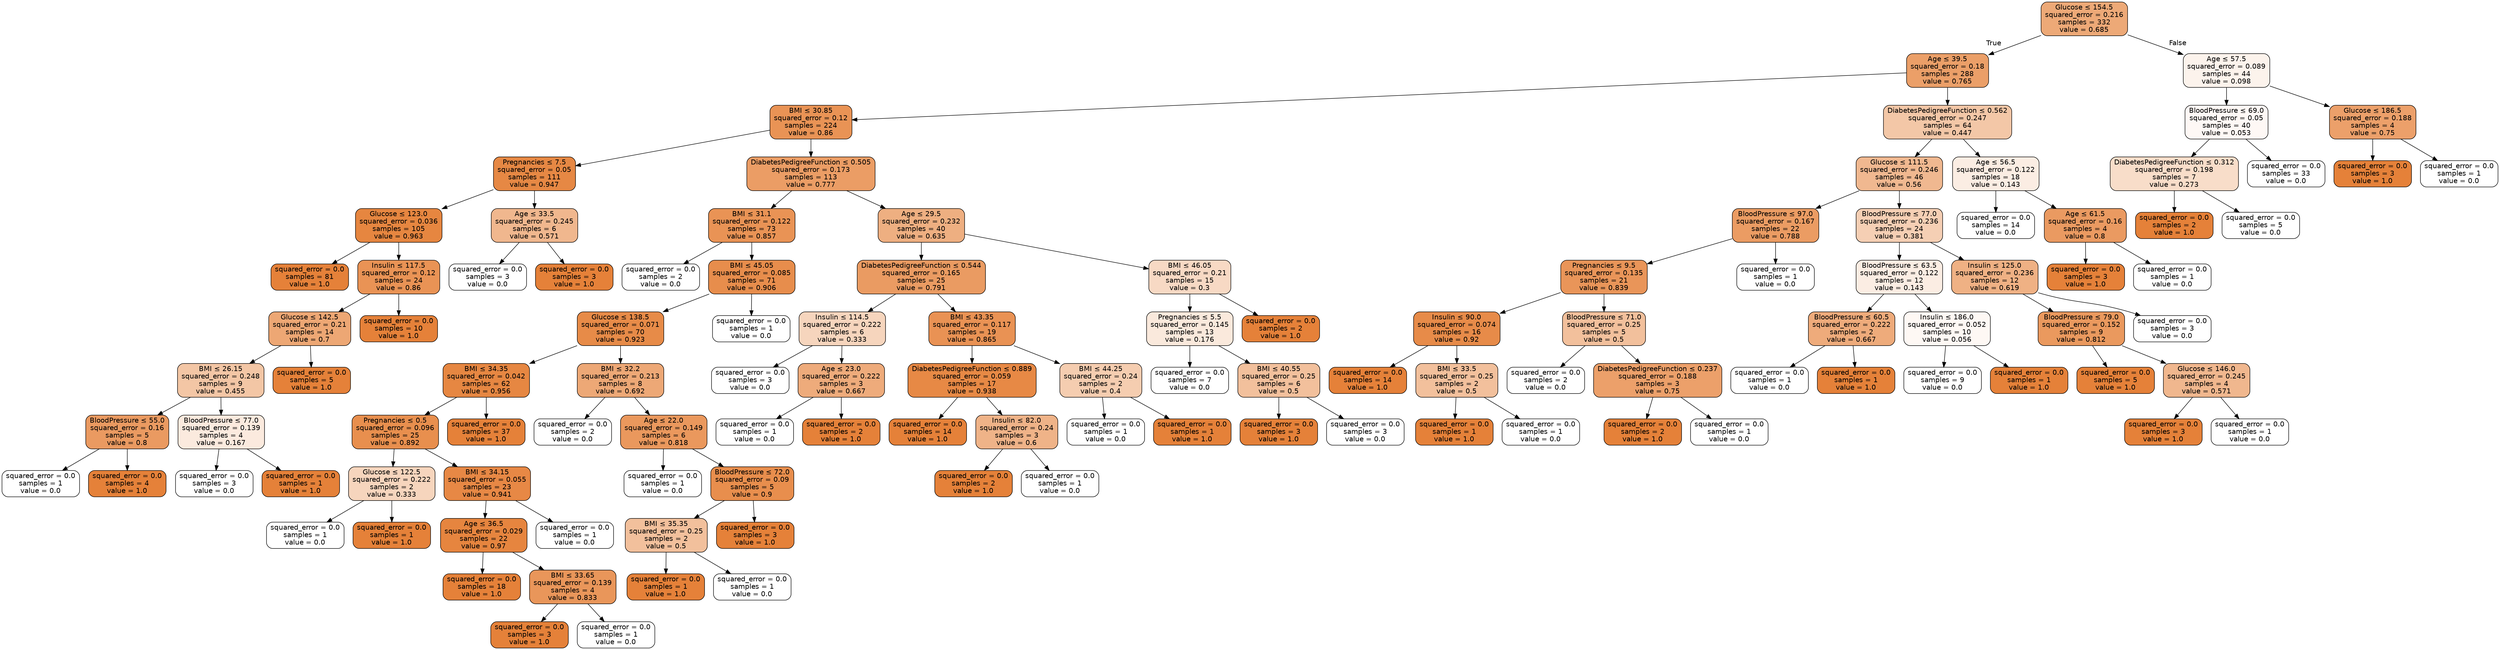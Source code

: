 digraph Tree {
node [shape=box, style="filled, rounded", color="black", fontname="helvetica"] ;
edge [fontname="helvetica"] ;
0 [label=<Glucose &le; 154.5<br/>squared_error = 0.216<br/>samples = 332<br/>value = 0.685>, fillcolor="#eda977"] ;
1 [label=<Age &le; 39.5<br/>squared_error = 0.18<br/>samples = 288<br/>value = 0.765>, fillcolor="#eb9f68"] ;
0 -> 1 [labeldistance=2.5, labelangle=45, headlabel="True"] ;
2 [label=<BMI &le; 30.85<br/>squared_error = 0.12<br/>samples = 224<br/>value = 0.86>, fillcolor="#e99355"] ;
1 -> 2 ;
3 [label=<Pregnancies &le; 7.5<br/>squared_error = 0.05<br/>samples = 111<br/>value = 0.947>, fillcolor="#e68844"] ;
2 -> 3 ;
4 [label=<Glucose &le; 123.0<br/>squared_error = 0.036<br/>samples = 105<br/>value = 0.963>, fillcolor="#e68640"] ;
3 -> 4 ;
5 [label=<squared_error = 0.0<br/>samples = 81<br/>value = 1.0>, fillcolor="#e58139"] ;
4 -> 5 ;
6 [label=<Insulin &le; 117.5<br/>squared_error = 0.12<br/>samples = 24<br/>value = 0.86>, fillcolor="#e99355"] ;
4 -> 6 ;
7 [label=<Glucose &le; 142.5<br/>squared_error = 0.21<br/>samples = 14<br/>value = 0.7>, fillcolor="#eda774"] ;
6 -> 7 ;
8 [label=<BMI &le; 26.15<br/>squared_error = 0.248<br/>samples = 9<br/>value = 0.455>, fillcolor="#f3c6a5"] ;
7 -> 8 ;
9 [label=<BloodPressure &le; 55.0<br/>squared_error = 0.16<br/>samples = 5<br/>value = 0.8>, fillcolor="#ea9a61"] ;
8 -> 9 ;
10 [label=<squared_error = 0.0<br/>samples = 1<br/>value = 0.0>, fillcolor="#ffffff"] ;
9 -> 10 ;
11 [label=<squared_error = 0.0<br/>samples = 4<br/>value = 1.0>, fillcolor="#e58139"] ;
9 -> 11 ;
12 [label=<BloodPressure &le; 77.0<br/>squared_error = 0.139<br/>samples = 4<br/>value = 0.167>, fillcolor="#fbeade"] ;
8 -> 12 ;
13 [label=<squared_error = 0.0<br/>samples = 3<br/>value = 0.0>, fillcolor="#ffffff"] ;
12 -> 13 ;
14 [label=<squared_error = 0.0<br/>samples = 1<br/>value = 1.0>, fillcolor="#e58139"] ;
12 -> 14 ;
15 [label=<squared_error = 0.0<br/>samples = 5<br/>value = 1.0>, fillcolor="#e58139"] ;
7 -> 15 ;
16 [label=<squared_error = 0.0<br/>samples = 10<br/>value = 1.0>, fillcolor="#e58139"] ;
6 -> 16 ;
17 [label=<Age &le; 33.5<br/>squared_error = 0.245<br/>samples = 6<br/>value = 0.571>, fillcolor="#f0b78e"] ;
3 -> 17 ;
18 [label=<squared_error = 0.0<br/>samples = 3<br/>value = 0.0>, fillcolor="#ffffff"] ;
17 -> 18 ;
19 [label=<squared_error = 0.0<br/>samples = 3<br/>value = 1.0>, fillcolor="#e58139"] ;
17 -> 19 ;
20 [label=<DiabetesPedigreeFunction &le; 0.505<br/>squared_error = 0.173<br/>samples = 113<br/>value = 0.777>, fillcolor="#eb9d65"] ;
2 -> 20 ;
21 [label=<BMI &le; 31.1<br/>squared_error = 0.122<br/>samples = 73<br/>value = 0.857>, fillcolor="#e99355"] ;
20 -> 21 ;
22 [label=<squared_error = 0.0<br/>samples = 2<br/>value = 0.0>, fillcolor="#ffffff"] ;
21 -> 22 ;
23 [label=<BMI &le; 45.05<br/>squared_error = 0.085<br/>samples = 71<br/>value = 0.906>, fillcolor="#e78d4c"] ;
21 -> 23 ;
24 [label=<Glucose &le; 138.5<br/>squared_error = 0.071<br/>samples = 70<br/>value = 0.923>, fillcolor="#e78b48"] ;
23 -> 24 ;
25 [label=<BMI &le; 34.35<br/>squared_error = 0.042<br/>samples = 62<br/>value = 0.956>, fillcolor="#e68742"] ;
24 -> 25 ;
26 [label=<Pregnancies &le; 0.5<br/>squared_error = 0.096<br/>samples = 25<br/>value = 0.892>, fillcolor="#e88f4e"] ;
25 -> 26 ;
27 [label=<Glucose &le; 122.5<br/>squared_error = 0.222<br/>samples = 2<br/>value = 0.333>, fillcolor="#f6d5bd"] ;
26 -> 27 ;
28 [label=<squared_error = 0.0<br/>samples = 1<br/>value = 0.0>, fillcolor="#ffffff"] ;
27 -> 28 ;
29 [label=<squared_error = 0.0<br/>samples = 1<br/>value = 1.0>, fillcolor="#e58139"] ;
27 -> 29 ;
30 [label=<BMI &le; 34.15<br/>squared_error = 0.055<br/>samples = 23<br/>value = 0.941>, fillcolor="#e78845"] ;
26 -> 30 ;
31 [label=<Age &le; 36.5<br/>squared_error = 0.029<br/>samples = 22<br/>value = 0.97>, fillcolor="#e6853f"] ;
30 -> 31 ;
32 [label=<squared_error = 0.0<br/>samples = 18<br/>value = 1.0>, fillcolor="#e58139"] ;
31 -> 32 ;
33 [label=<BMI &le; 33.65<br/>squared_error = 0.139<br/>samples = 4<br/>value = 0.833>, fillcolor="#e9965a"] ;
31 -> 33 ;
34 [label=<squared_error = 0.0<br/>samples = 3<br/>value = 1.0>, fillcolor="#e58139"] ;
33 -> 34 ;
35 [label=<squared_error = 0.0<br/>samples = 1<br/>value = 0.0>, fillcolor="#ffffff"] ;
33 -> 35 ;
36 [label=<squared_error = 0.0<br/>samples = 1<br/>value = 0.0>, fillcolor="#ffffff"] ;
30 -> 36 ;
37 [label=<squared_error = 0.0<br/>samples = 37<br/>value = 1.0>, fillcolor="#e58139"] ;
25 -> 37 ;
38 [label=<BMI &le; 32.2<br/>squared_error = 0.213<br/>samples = 8<br/>value = 0.692>, fillcolor="#eda876"] ;
24 -> 38 ;
39 [label=<squared_error = 0.0<br/>samples = 2<br/>value = 0.0>, fillcolor="#ffffff"] ;
38 -> 39 ;
40 [label=<Age &le; 22.0<br/>squared_error = 0.149<br/>samples = 6<br/>value = 0.818>, fillcolor="#ea985d"] ;
38 -> 40 ;
41 [label=<squared_error = 0.0<br/>samples = 1<br/>value = 0.0>, fillcolor="#ffffff"] ;
40 -> 41 ;
42 [label=<BloodPressure &le; 72.0<br/>squared_error = 0.09<br/>samples = 5<br/>value = 0.9>, fillcolor="#e88e4d"] ;
40 -> 42 ;
43 [label=<BMI &le; 35.35<br/>squared_error = 0.25<br/>samples = 2<br/>value = 0.5>, fillcolor="#f2c09c"] ;
42 -> 43 ;
44 [label=<squared_error = 0.0<br/>samples = 1<br/>value = 1.0>, fillcolor="#e58139"] ;
43 -> 44 ;
45 [label=<squared_error = 0.0<br/>samples = 1<br/>value = 0.0>, fillcolor="#ffffff"] ;
43 -> 45 ;
46 [label=<squared_error = 0.0<br/>samples = 3<br/>value = 1.0>, fillcolor="#e58139"] ;
42 -> 46 ;
47 [label=<squared_error = 0.0<br/>samples = 1<br/>value = 0.0>, fillcolor="#ffffff"] ;
23 -> 47 ;
48 [label=<Age &le; 29.5<br/>squared_error = 0.232<br/>samples = 40<br/>value = 0.635>, fillcolor="#eeaf81"] ;
20 -> 48 ;
49 [label=<DiabetesPedigreeFunction &le; 0.544<br/>squared_error = 0.165<br/>samples = 25<br/>value = 0.791>, fillcolor="#ea9b62"] ;
48 -> 49 ;
50 [label=<Insulin &le; 114.5<br/>squared_error = 0.222<br/>samples = 6<br/>value = 0.333>, fillcolor="#f6d5bd"] ;
49 -> 50 ;
51 [label=<squared_error = 0.0<br/>samples = 3<br/>value = 0.0>, fillcolor="#ffffff"] ;
50 -> 51 ;
52 [label=<Age &le; 23.0<br/>squared_error = 0.222<br/>samples = 3<br/>value = 0.667>, fillcolor="#eeab7b"] ;
50 -> 52 ;
53 [label=<squared_error = 0.0<br/>samples = 1<br/>value = 0.0>, fillcolor="#ffffff"] ;
52 -> 53 ;
54 [label=<squared_error = 0.0<br/>samples = 2<br/>value = 1.0>, fillcolor="#e58139"] ;
52 -> 54 ;
55 [label=<BMI &le; 43.35<br/>squared_error = 0.117<br/>samples = 19<br/>value = 0.865>, fillcolor="#e99254"] ;
49 -> 55 ;
56 [label=<DiabetesPedigreeFunction &le; 0.889<br/>squared_error = 0.059<br/>samples = 17<br/>value = 0.938>, fillcolor="#e78945"] ;
55 -> 56 ;
57 [label=<squared_error = 0.0<br/>samples = 14<br/>value = 1.0>, fillcolor="#e58139"] ;
56 -> 57 ;
58 [label=<Insulin &le; 82.0<br/>squared_error = 0.24<br/>samples = 3<br/>value = 0.6>, fillcolor="#efb388"] ;
56 -> 58 ;
59 [label=<squared_error = 0.0<br/>samples = 2<br/>value = 1.0>, fillcolor="#e58139"] ;
58 -> 59 ;
60 [label=<squared_error = 0.0<br/>samples = 1<br/>value = 0.0>, fillcolor="#ffffff"] ;
58 -> 60 ;
61 [label=<BMI &le; 44.25<br/>squared_error = 0.24<br/>samples = 2<br/>value = 0.4>, fillcolor="#f5cdb0"] ;
55 -> 61 ;
62 [label=<squared_error = 0.0<br/>samples = 1<br/>value = 0.0>, fillcolor="#ffffff"] ;
61 -> 62 ;
63 [label=<squared_error = 0.0<br/>samples = 1<br/>value = 1.0>, fillcolor="#e58139"] ;
61 -> 63 ;
64 [label=<BMI &le; 46.05<br/>squared_error = 0.21<br/>samples = 15<br/>value = 0.3>, fillcolor="#f7d9c4"] ;
48 -> 64 ;
65 [label=<Pregnancies &le; 5.5<br/>squared_error = 0.145<br/>samples = 13<br/>value = 0.176>, fillcolor="#fae9dc"] ;
64 -> 65 ;
66 [label=<squared_error = 0.0<br/>samples = 7<br/>value = 0.0>, fillcolor="#ffffff"] ;
65 -> 66 ;
67 [label=<BMI &le; 40.55<br/>squared_error = 0.25<br/>samples = 6<br/>value = 0.5>, fillcolor="#f2c09c"] ;
65 -> 67 ;
68 [label=<squared_error = 0.0<br/>samples = 3<br/>value = 1.0>, fillcolor="#e58139"] ;
67 -> 68 ;
69 [label=<squared_error = 0.0<br/>samples = 3<br/>value = 0.0>, fillcolor="#ffffff"] ;
67 -> 69 ;
70 [label=<squared_error = 0.0<br/>samples = 2<br/>value = 1.0>, fillcolor="#e58139"] ;
64 -> 70 ;
71 [label=<DiabetesPedigreeFunction &le; 0.562<br/>squared_error = 0.247<br/>samples = 64<br/>value = 0.447>, fillcolor="#f3c7a7"] ;
1 -> 71 ;
72 [label=<Glucose &le; 111.5<br/>squared_error = 0.246<br/>samples = 46<br/>value = 0.56>, fillcolor="#f0b890"] ;
71 -> 72 ;
73 [label=<BloodPressure &le; 97.0<br/>squared_error = 0.167<br/>samples = 22<br/>value = 0.788>, fillcolor="#eb9c63"] ;
72 -> 73 ;
74 [label=<Pregnancies &le; 9.5<br/>squared_error = 0.135<br/>samples = 21<br/>value = 0.839>, fillcolor="#e99559"] ;
73 -> 74 ;
75 [label=<Insulin &le; 90.0<br/>squared_error = 0.074<br/>samples = 16<br/>value = 0.92>, fillcolor="#e78b49"] ;
74 -> 75 ;
76 [label=<squared_error = 0.0<br/>samples = 14<br/>value = 1.0>, fillcolor="#e58139"] ;
75 -> 76 ;
77 [label=<BMI &le; 33.5<br/>squared_error = 0.25<br/>samples = 2<br/>value = 0.5>, fillcolor="#f2c09c"] ;
75 -> 77 ;
78 [label=<squared_error = 0.0<br/>samples = 1<br/>value = 1.0>, fillcolor="#e58139"] ;
77 -> 78 ;
79 [label=<squared_error = 0.0<br/>samples = 1<br/>value = 0.0>, fillcolor="#ffffff"] ;
77 -> 79 ;
80 [label=<BloodPressure &le; 71.0<br/>squared_error = 0.25<br/>samples = 5<br/>value = 0.5>, fillcolor="#f2c09c"] ;
74 -> 80 ;
81 [label=<squared_error = 0.0<br/>samples = 2<br/>value = 0.0>, fillcolor="#ffffff"] ;
80 -> 81 ;
82 [label=<DiabetesPedigreeFunction &le; 0.237<br/>squared_error = 0.188<br/>samples = 3<br/>value = 0.75>, fillcolor="#eca06a"] ;
80 -> 82 ;
83 [label=<squared_error = 0.0<br/>samples = 2<br/>value = 1.0>, fillcolor="#e58139"] ;
82 -> 83 ;
84 [label=<squared_error = 0.0<br/>samples = 1<br/>value = 0.0>, fillcolor="#ffffff"] ;
82 -> 84 ;
85 [label=<squared_error = 0.0<br/>samples = 1<br/>value = 0.0>, fillcolor="#ffffff"] ;
73 -> 85 ;
86 [label=<BloodPressure &le; 77.0<br/>squared_error = 0.236<br/>samples = 24<br/>value = 0.381>, fillcolor="#f5cfb4"] ;
72 -> 86 ;
87 [label=<BloodPressure &le; 63.5<br/>squared_error = 0.122<br/>samples = 12<br/>value = 0.143>, fillcolor="#fbede3"] ;
86 -> 87 ;
88 [label=<BloodPressure &le; 60.5<br/>squared_error = 0.222<br/>samples = 2<br/>value = 0.667>, fillcolor="#eeab7b"] ;
87 -> 88 ;
89 [label=<squared_error = 0.0<br/>samples = 1<br/>value = 0.0>, fillcolor="#ffffff"] ;
88 -> 89 ;
90 [label=<squared_error = 0.0<br/>samples = 1<br/>value = 1.0>, fillcolor="#e58139"] ;
88 -> 90 ;
91 [label=<Insulin &le; 186.0<br/>squared_error = 0.052<br/>samples = 10<br/>value = 0.056>, fillcolor="#fef8f4"] ;
87 -> 91 ;
92 [label=<squared_error = 0.0<br/>samples = 9<br/>value = 0.0>, fillcolor="#ffffff"] ;
91 -> 92 ;
93 [label=<squared_error = 0.0<br/>samples = 1<br/>value = 1.0>, fillcolor="#e58139"] ;
91 -> 93 ;
94 [label=<Insulin &le; 125.0<br/>squared_error = 0.236<br/>samples = 12<br/>value = 0.619>, fillcolor="#efb184"] ;
86 -> 94 ;
95 [label=<BloodPressure &le; 79.0<br/>squared_error = 0.152<br/>samples = 9<br/>value = 0.812>, fillcolor="#ea995e"] ;
94 -> 95 ;
96 [label=<squared_error = 0.0<br/>samples = 5<br/>value = 1.0>, fillcolor="#e58139"] ;
95 -> 96 ;
97 [label=<Glucose &le; 146.0<br/>squared_error = 0.245<br/>samples = 4<br/>value = 0.571>, fillcolor="#f0b78e"] ;
95 -> 97 ;
98 [label=<squared_error = 0.0<br/>samples = 3<br/>value = 1.0>, fillcolor="#e58139"] ;
97 -> 98 ;
99 [label=<squared_error = 0.0<br/>samples = 1<br/>value = 0.0>, fillcolor="#ffffff"] ;
97 -> 99 ;
100 [label=<squared_error = 0.0<br/>samples = 3<br/>value = 0.0>, fillcolor="#ffffff"] ;
94 -> 100 ;
101 [label=<Age &le; 56.5<br/>squared_error = 0.122<br/>samples = 18<br/>value = 0.143>, fillcolor="#fbede3"] ;
71 -> 101 ;
102 [label=<squared_error = 0.0<br/>samples = 14<br/>value = 0.0>, fillcolor="#ffffff"] ;
101 -> 102 ;
103 [label=<Age &le; 61.5<br/>squared_error = 0.16<br/>samples = 4<br/>value = 0.8>, fillcolor="#ea9a61"] ;
101 -> 103 ;
104 [label=<squared_error = 0.0<br/>samples = 3<br/>value = 1.0>, fillcolor="#e58139"] ;
103 -> 104 ;
105 [label=<squared_error = 0.0<br/>samples = 1<br/>value = 0.0>, fillcolor="#ffffff"] ;
103 -> 105 ;
106 [label=<Age &le; 57.5<br/>squared_error = 0.089<br/>samples = 44<br/>value = 0.098>, fillcolor="#fcf3ec"] ;
0 -> 106 [labeldistance=2.5, labelangle=-45, headlabel="False"] ;
107 [label=<BloodPressure &le; 69.0<br/>squared_error = 0.05<br/>samples = 40<br/>value = 0.053>, fillcolor="#fef8f5"] ;
106 -> 107 ;
108 [label=<DiabetesPedigreeFunction &le; 0.312<br/>squared_error = 0.198<br/>samples = 7<br/>value = 0.273>, fillcolor="#f8ddc9"] ;
107 -> 108 ;
109 [label=<squared_error = 0.0<br/>samples = 2<br/>value = 1.0>, fillcolor="#e58139"] ;
108 -> 109 ;
110 [label=<squared_error = 0.0<br/>samples = 5<br/>value = 0.0>, fillcolor="#ffffff"] ;
108 -> 110 ;
111 [label=<squared_error = 0.0<br/>samples = 33<br/>value = 0.0>, fillcolor="#ffffff"] ;
107 -> 111 ;
112 [label=<Glucose &le; 186.5<br/>squared_error = 0.188<br/>samples = 4<br/>value = 0.75>, fillcolor="#eca06a"] ;
106 -> 112 ;
113 [label=<squared_error = 0.0<br/>samples = 3<br/>value = 1.0>, fillcolor="#e58139"] ;
112 -> 113 ;
114 [label=<squared_error = 0.0<br/>samples = 1<br/>value = 0.0>, fillcolor="#ffffff"] ;
112 -> 114 ;
}